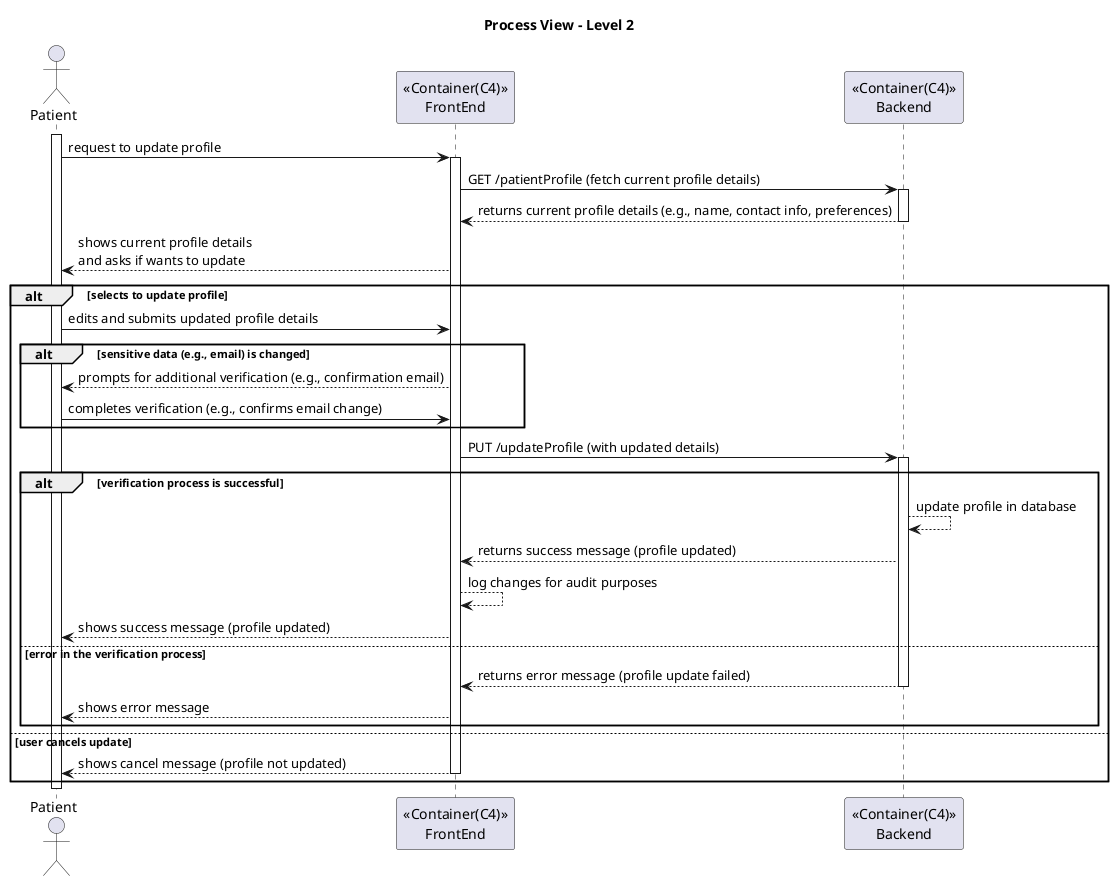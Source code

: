 ﻿@startuml
'autonumber
actor Patient as pat
participant "<<Container(C4)>>\nFrontEnd" as sys
participant "<<Container(C4)>>\nBackend" as Backend

activate pat

title Process View - Level 2

pat -> sys: request to update profile

activate sys

sys -> "Backend" : GET /patientProfile (fetch current profile details)

activate Backend

"Backend" --> sys : returns current profile details (e.g., name, contact info, preferences)

deactivate Backend

sys --> pat: shows current profile details \nand asks if wants to update

alt selects to update profile

pat -> sys: edits and submits updated profile details


alt sensitive data (e.g., email) is changed
    sys --> pat: prompts for additional verification (e.g., confirmation email)
    pat -> sys: completes verification (e.g., confirms email change)
end

sys -> "Backend" : PUT /updateProfile (with updated details)

activate Backend

alt verification process is successful
    "Backend" --> "Backend" : update profile in database
    "Backend" --> sys : returns success message (profile updated)

    sys --> sys : log changes for audit purposes

    sys --> pat: shows success message (profile updated)

else error in the verification process
    "Backend" --> sys : returns error message (profile update failed)
    deactivate Backend

    sys --> pat: shows error message


end

else user cancels update

    sys --> pat: shows cancel message (profile not updated)

deactivate sys


end

deactivate pat

@enduml
